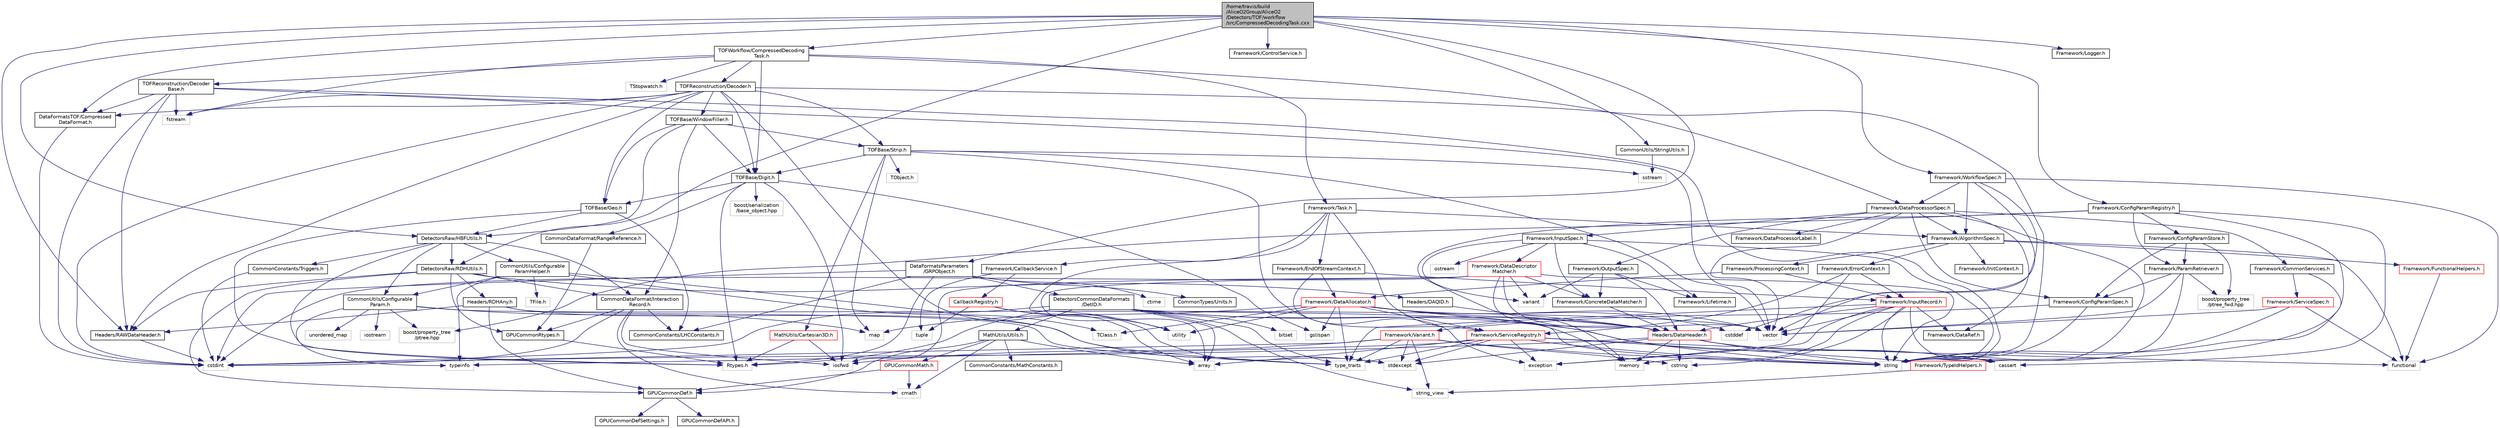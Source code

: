 digraph "/home/travis/build/AliceO2Group/AliceO2/Detectors/TOF/workflow/src/CompressedDecodingTask.cxx"
{
 // INTERACTIVE_SVG=YES
  bgcolor="transparent";
  edge [fontname="Helvetica",fontsize="10",labelfontname="Helvetica",labelfontsize="10"];
  node [fontname="Helvetica",fontsize="10",shape=record];
  Node0 [label="/home/travis/build\l/AliceO2Group/AliceO2\l/Detectors/TOF/workflow\l/src/CompressedDecodingTask.cxx",height=0.2,width=0.4,color="black", fillcolor="grey75", style="filled", fontcolor="black"];
  Node0 -> Node1 [color="midnightblue",fontsize="10",style="solid",fontname="Helvetica"];
  Node1 [label="TOFWorkflow/CompressedDecoding\lTask.h",height=0.2,width=0.4,color="black",URL="$db/d4c/CompressedDecodingTask_8h.html",tooltip="TOF compressed data decoding task. "];
  Node1 -> Node2 [color="midnightblue",fontsize="10",style="solid",fontname="Helvetica"];
  Node2 [label="Framework/Task.h",height=0.2,width=0.4,color="black",URL="$df/d4f/Task_8h.html"];
  Node2 -> Node3 [color="midnightblue",fontsize="10",style="solid",fontname="Helvetica"];
  Node3 [label="Framework/AlgorithmSpec.h",height=0.2,width=0.4,color="black",URL="$d0/d14/AlgorithmSpec_8h.html"];
  Node3 -> Node4 [color="midnightblue",fontsize="10",style="solid",fontname="Helvetica"];
  Node4 [label="Framework/ProcessingContext.h",height=0.2,width=0.4,color="black",URL="$de/d6a/ProcessingContext_8h.html"];
  Node4 -> Node5 [color="midnightblue",fontsize="10",style="solid",fontname="Helvetica"];
  Node5 [label="Framework/InputRecord.h",height=0.2,width=0.4,color="red",URL="$d6/d5c/InputRecord_8h.html"];
  Node5 -> Node6 [color="midnightblue",fontsize="10",style="solid",fontname="Helvetica"];
  Node6 [label="Framework/DataRef.h",height=0.2,width=0.4,color="black",URL="$d5/dfb/DataRef_8h.html"];
  Node5 -> Node45 [color="midnightblue",fontsize="10",style="solid",fontname="Helvetica"];
  Node45 [label="Headers/DataHeader.h",height=0.2,width=0.4,color="red",URL="$dc/dcd/DataHeader_8h.html"];
  Node45 -> Node46 [color="midnightblue",fontsize="10",style="solid",fontname="Helvetica"];
  Node46 [label="cstdint",height=0.2,width=0.4,color="grey75"];
  Node45 -> Node17 [color="midnightblue",fontsize="10",style="solid",fontname="Helvetica"];
  Node17 [label="memory",height=0.2,width=0.4,color="grey75"];
  Node45 -> Node47 [color="midnightblue",fontsize="10",style="solid",fontname="Helvetica"];
  Node47 [label="cassert",height=0.2,width=0.4,color="grey75"];
  Node45 -> Node48 [color="midnightblue",fontsize="10",style="solid",fontname="Helvetica"];
  Node48 [label="cstring",height=0.2,width=0.4,color="grey75"];
  Node45 -> Node50 [color="midnightblue",fontsize="10",style="solid",fontname="Helvetica"];
  Node50 [label="stdexcept",height=0.2,width=0.4,color="grey75"];
  Node45 -> Node51 [color="midnightblue",fontsize="10",style="solid",fontname="Helvetica"];
  Node51 [label="string",height=0.2,width=0.4,color="grey75"];
  Node5 -> Node51 [color="midnightblue",fontsize="10",style="solid",fontname="Helvetica"];
  Node5 -> Node24 [color="midnightblue",fontsize="10",style="solid",fontname="Helvetica"];
  Node24 [label="vector",height=0.2,width=0.4,color="grey75"];
  Node5 -> Node48 [color="midnightblue",fontsize="10",style="solid",fontname="Helvetica"];
  Node5 -> Node47 [color="midnightblue",fontsize="10",style="solid",fontname="Helvetica"];
  Node5 -> Node88 [color="midnightblue",fontsize="10",style="solid",fontname="Helvetica"];
  Node88 [label="exception",height=0.2,width=0.4,color="grey75"];
  Node5 -> Node17 [color="midnightblue",fontsize="10",style="solid",fontname="Helvetica"];
  Node5 -> Node23 [color="midnightblue",fontsize="10",style="solid",fontname="Helvetica"];
  Node23 [label="type_traits",height=0.2,width=0.4,color="grey75"];
  Node4 -> Node89 [color="midnightblue",fontsize="10",style="solid",fontname="Helvetica"];
  Node89 [label="Framework/DataAllocator.h",height=0.2,width=0.4,color="red",URL="$d1/d28/DataAllocator_8h.html"];
  Node89 -> Node102 [color="midnightblue",fontsize="10",style="solid",fontname="Helvetica"];
  Node102 [label="Framework/ServiceRegistry.h",height=0.2,width=0.4,color="red",URL="$d8/d17/ServiceRegistry_8h.html"];
  Node102 -> Node104 [color="midnightblue",fontsize="10",style="solid",fontname="Helvetica"];
  Node104 [label="Framework/TypeIdHelpers.h",height=0.2,width=0.4,color="red",URL="$d2/d9a/TypeIdHelpers_8h.html"];
  Node104 -> Node105 [color="midnightblue",fontsize="10",style="solid",fontname="Helvetica"];
  Node105 [label="string_view",height=0.2,width=0.4,color="grey75"];
  Node102 -> Node31 [color="midnightblue",fontsize="10",style="solid",fontname="Helvetica"];
  Node31 [label="array",height=0.2,width=0.4,color="grey75"];
  Node102 -> Node88 [color="midnightblue",fontsize="10",style="solid",fontname="Helvetica"];
  Node102 -> Node83 [color="midnightblue",fontsize="10",style="solid",fontname="Helvetica"];
  Node83 [label="functional",height=0.2,width=0.4,color="grey75"];
  Node102 -> Node51 [color="midnightblue",fontsize="10",style="solid",fontname="Helvetica"];
  Node102 -> Node23 [color="midnightblue",fontsize="10",style="solid",fontname="Helvetica"];
  Node102 -> Node107 [color="midnightblue",fontsize="10",style="solid",fontname="Helvetica"];
  Node107 [label="typeinfo",height=0.2,width=0.4,color="grey75"];
  Node102 -> Node50 [color="midnightblue",fontsize="10",style="solid",fontname="Helvetica"];
  Node89 -> Node45 [color="midnightblue",fontsize="10",style="solid",fontname="Helvetica"];
  Node89 -> Node20 [color="midnightblue",fontsize="10",style="solid",fontname="Helvetica"];
  Node20 [label="TClass.h",height=0.2,width=0.4,color="grey75"];
  Node89 -> Node16 [color="midnightblue",fontsize="10",style="solid",fontname="Helvetica"];
  Node16 [label="gsl/span",height=0.2,width=0.4,color="grey75"];
  Node89 -> Node24 [color="midnightblue",fontsize="10",style="solid",fontname="Helvetica"];
  Node89 -> Node33 [color="midnightblue",fontsize="10",style="solid",fontname="Helvetica"];
  Node33 [label="map",height=0.2,width=0.4,color="grey75"];
  Node89 -> Node51 [color="midnightblue",fontsize="10",style="solid",fontname="Helvetica"];
  Node89 -> Node30 [color="midnightblue",fontsize="10",style="solid",fontname="Helvetica"];
  Node30 [label="utility",height=0.2,width=0.4,color="grey75"];
  Node89 -> Node23 [color="midnightblue",fontsize="10",style="solid",fontname="Helvetica"];
  Node89 -> Node84 [color="midnightblue",fontsize="10",style="solid",fontname="Helvetica"];
  Node84 [label="cstddef",height=0.2,width=0.4,color="grey75"];
  Node3 -> Node108 [color="midnightblue",fontsize="10",style="solid",fontname="Helvetica"];
  Node108 [label="Framework/ErrorContext.h",height=0.2,width=0.4,color="black",URL="$d7/dad/ErrorContext_8h.html"];
  Node108 -> Node5 [color="midnightblue",fontsize="10",style="solid",fontname="Helvetica"];
  Node108 -> Node102 [color="midnightblue",fontsize="10",style="solid",fontname="Helvetica"];
  Node108 -> Node88 [color="midnightblue",fontsize="10",style="solid",fontname="Helvetica"];
  Node3 -> Node109 [color="midnightblue",fontsize="10",style="solid",fontname="Helvetica"];
  Node109 [label="Framework/InitContext.h",height=0.2,width=0.4,color="black",URL="$d4/d2b/InitContext_8h.html"];
  Node3 -> Node110 [color="midnightblue",fontsize="10",style="solid",fontname="Helvetica"];
  Node110 [label="Framework/FunctionalHelpers.h",height=0.2,width=0.4,color="red",URL="$de/d9b/FunctionalHelpers_8h.html"];
  Node110 -> Node83 [color="midnightblue",fontsize="10",style="solid",fontname="Helvetica"];
  Node3 -> Node83 [color="midnightblue",fontsize="10",style="solid",fontname="Helvetica"];
  Node2 -> Node112 [color="midnightblue",fontsize="10",style="solid",fontname="Helvetica"];
  Node112 [label="Framework/CallbackService.h",height=0.2,width=0.4,color="black",URL="$d9/d7f/CallbackService_8h.html"];
  Node112 -> Node113 [color="midnightblue",fontsize="10",style="solid",fontname="Helvetica"];
  Node113 [label="CallbackRegistry.h",height=0.2,width=0.4,color="red",URL="$d7/d3e/CallbackRegistry_8h.html",tooltip="A generic registry for callbacks. "];
  Node113 -> Node114 [color="midnightblue",fontsize="10",style="solid",fontname="Helvetica"];
  Node114 [label="tuple",height=0.2,width=0.4,color="grey75"];
  Node113 -> Node50 [color="midnightblue",fontsize="10",style="solid",fontname="Helvetica"];
  Node113 -> Node30 [color="midnightblue",fontsize="10",style="solid",fontname="Helvetica"];
  Node112 -> Node114 [color="midnightblue",fontsize="10",style="solid",fontname="Helvetica"];
  Node2 -> Node115 [color="midnightblue",fontsize="10",style="solid",fontname="Helvetica"];
  Node115 [label="Framework/EndOfStreamContext.h",height=0.2,width=0.4,color="black",URL="$d0/d77/EndOfStreamContext_8h.html"];
  Node115 -> Node5 [color="midnightblue",fontsize="10",style="solid",fontname="Helvetica"];
  Node115 -> Node102 [color="midnightblue",fontsize="10",style="solid",fontname="Helvetica"];
  Node115 -> Node89 [color="midnightblue",fontsize="10",style="solid",fontname="Helvetica"];
  Node2 -> Node30 [color="midnightblue",fontsize="10",style="solid",fontname="Helvetica"];
  Node2 -> Node17 [color="midnightblue",fontsize="10",style="solid",fontname="Helvetica"];
  Node1 -> Node116 [color="midnightblue",fontsize="10",style="solid",fontname="Helvetica"];
  Node116 [label="Framework/DataProcessorSpec.h",height=0.2,width=0.4,color="black",URL="$d0/df4/DataProcessorSpec_8h.html"];
  Node116 -> Node3 [color="midnightblue",fontsize="10",style="solid",fontname="Helvetica"];
  Node116 -> Node117 [color="midnightblue",fontsize="10",style="solid",fontname="Helvetica"];
  Node117 [label="Framework/ConfigParamSpec.h",height=0.2,width=0.4,color="black",URL="$d0/d1c/ConfigParamSpec_8h.html"];
  Node117 -> Node118 [color="midnightblue",fontsize="10",style="solid",fontname="Helvetica"];
  Node118 [label="Framework/Variant.h",height=0.2,width=0.4,color="red",URL="$de/d56/Variant_8h.html"];
  Node118 -> Node23 [color="midnightblue",fontsize="10",style="solid",fontname="Helvetica"];
  Node118 -> Node48 [color="midnightblue",fontsize="10",style="solid",fontname="Helvetica"];
  Node118 -> Node46 [color="midnightblue",fontsize="10",style="solid",fontname="Helvetica"];
  Node118 -> Node50 [color="midnightblue",fontsize="10",style="solid",fontname="Helvetica"];
  Node118 -> Node73 [color="midnightblue",fontsize="10",style="solid",fontname="Helvetica"];
  Node73 [label="iosfwd",height=0.2,width=0.4,color="grey75"];
  Node118 -> Node105 [color="midnightblue",fontsize="10",style="solid",fontname="Helvetica"];
  Node118 -> Node51 [color="midnightblue",fontsize="10",style="solid",fontname="Helvetica"];
  Node117 -> Node51 [color="midnightblue",fontsize="10",style="solid",fontname="Helvetica"];
  Node116 -> Node121 [color="midnightblue",fontsize="10",style="solid",fontname="Helvetica"];
  Node121 [label="Framework/DataProcessorLabel.h",height=0.2,width=0.4,color="black",URL="$d1/df2/DataProcessorLabel_8h.html"];
  Node116 -> Node6 [color="midnightblue",fontsize="10",style="solid",fontname="Helvetica"];
  Node116 -> Node57 [color="midnightblue",fontsize="10",style="solid",fontname="Helvetica"];
  Node57 [label="Framework/InputSpec.h",height=0.2,width=0.4,color="black",URL="$d5/d3f/InputSpec_8h.html"];
  Node57 -> Node54 [color="midnightblue",fontsize="10",style="solid",fontname="Helvetica"];
  Node54 [label="Framework/Lifetime.h",height=0.2,width=0.4,color="black",URL="$dc/dca/Lifetime_8h.html"];
  Node57 -> Node55 [color="midnightblue",fontsize="10",style="solid",fontname="Helvetica"];
  Node55 [label="Framework/ConcreteDataMatcher.h",height=0.2,width=0.4,color="black",URL="$d0/d1b/ConcreteDataMatcher_8h.html"];
  Node55 -> Node45 [color="midnightblue",fontsize="10",style="solid",fontname="Helvetica"];
  Node57 -> Node58 [color="midnightblue",fontsize="10",style="solid",fontname="Helvetica"];
  Node58 [label="Framework/DataDescriptor\lMatcher.h",height=0.2,width=0.4,color="red",URL="$d3/da3/DataDescriptorMatcher_8h.html"];
  Node58 -> Node55 [color="midnightblue",fontsize="10",style="solid",fontname="Helvetica"];
  Node58 -> Node45 [color="midnightblue",fontsize="10",style="solid",fontname="Helvetica"];
  Node58 -> Node31 [color="midnightblue",fontsize="10",style="solid",fontname="Helvetica"];
  Node58 -> Node46 [color="midnightblue",fontsize="10",style="solid",fontname="Helvetica"];
  Node58 -> Node73 [color="midnightblue",fontsize="10",style="solid",fontname="Helvetica"];
  Node58 -> Node51 [color="midnightblue",fontsize="10",style="solid",fontname="Helvetica"];
  Node58 -> Node56 [color="midnightblue",fontsize="10",style="solid",fontname="Helvetica"];
  Node56 [label="variant",height=0.2,width=0.4,color="grey75"];
  Node58 -> Node24 [color="midnightblue",fontsize="10",style="solid",fontname="Helvetica"];
  Node57 -> Node51 [color="midnightblue",fontsize="10",style="solid",fontname="Helvetica"];
  Node57 -> Node75 [color="midnightblue",fontsize="10",style="solid",fontname="Helvetica"];
  Node75 [label="ostream",height=0.2,width=0.4,color="grey75"];
  Node57 -> Node56 [color="midnightblue",fontsize="10",style="solid",fontname="Helvetica"];
  Node116 -> Node44 [color="midnightblue",fontsize="10",style="solid",fontname="Helvetica"];
  Node44 [label="Framework/OutputSpec.h",height=0.2,width=0.4,color="black",URL="$db/d2d/OutputSpec_8h.html"];
  Node44 -> Node45 [color="midnightblue",fontsize="10",style="solid",fontname="Helvetica"];
  Node44 -> Node54 [color="midnightblue",fontsize="10",style="solid",fontname="Helvetica"];
  Node44 -> Node55 [color="midnightblue",fontsize="10",style="solid",fontname="Helvetica"];
  Node44 -> Node56 [color="midnightblue",fontsize="10",style="solid",fontname="Helvetica"];
  Node116 -> Node122 [color="midnightblue",fontsize="10",style="solid",fontname="Helvetica"];
  Node122 [label="Framework/CommonServices.h",height=0.2,width=0.4,color="black",URL="$d8/d02/CommonServices_8h.html"];
  Node122 -> Node123 [color="midnightblue",fontsize="10",style="solid",fontname="Helvetica"];
  Node123 [label="Framework/ServiceSpec.h",height=0.2,width=0.4,color="red",URL="$d4/d61/ServiceSpec_8h.html"];
  Node123 -> Node83 [color="midnightblue",fontsize="10",style="solid",fontname="Helvetica"];
  Node123 -> Node51 [color="midnightblue",fontsize="10",style="solid",fontname="Helvetica"];
  Node123 -> Node24 [color="midnightblue",fontsize="10",style="solid",fontname="Helvetica"];
  Node122 -> Node104 [color="midnightblue",fontsize="10",style="solid",fontname="Helvetica"];
  Node116 -> Node51 [color="midnightblue",fontsize="10",style="solid",fontname="Helvetica"];
  Node116 -> Node24 [color="midnightblue",fontsize="10",style="solid",fontname="Helvetica"];
  Node1 -> Node125 [color="midnightblue",fontsize="10",style="solid",fontname="Helvetica"];
  Node125 [label="fstream",height=0.2,width=0.4,color="grey75"];
  Node1 -> Node126 [color="midnightblue",fontsize="10",style="solid",fontname="Helvetica"];
  Node126 [label="TOFReconstruction/Decoder\lBase.h",height=0.2,width=0.4,color="black",URL="$d9/d06/DecoderBase_8h.html"];
  Node126 -> Node125 [color="midnightblue",fontsize="10",style="solid",fontname="Helvetica"];
  Node126 -> Node51 [color="midnightblue",fontsize="10",style="solid",fontname="Helvetica"];
  Node126 -> Node46 [color="midnightblue",fontsize="10",style="solid",fontname="Helvetica"];
  Node126 -> Node24 [color="midnightblue",fontsize="10",style="solid",fontname="Helvetica"];
  Node126 -> Node127 [color="midnightblue",fontsize="10",style="solid",fontname="Helvetica"];
  Node127 [label="Headers/RAWDataHeader.h",height=0.2,width=0.4,color="black",URL="$d4/d78/DataFormats_2Headers_2include_2Headers_2RAWDataHeader_8h.html"];
  Node127 -> Node46 [color="midnightblue",fontsize="10",style="solid",fontname="Helvetica"];
  Node126 -> Node128 [color="midnightblue",fontsize="10",style="solid",fontname="Helvetica"];
  Node128 [label="DataFormatsTOF/Compressed\lDataFormat.h",height=0.2,width=0.4,color="black",URL="$da/d2e/CompressedDataFormat_8h.html"];
  Node128 -> Node46 [color="midnightblue",fontsize="10",style="solid",fontname="Helvetica"];
  Node1 -> Node129 [color="midnightblue",fontsize="10",style="solid",fontname="Helvetica"];
  Node129 [label="TOFReconstruction/Decoder.h",height=0.2,width=0.4,color="black",URL="$d4/d36/Detectors_2TOF_2reconstruction_2include_2TOFReconstruction_2Decoder_8h.html"];
  Node129 -> Node125 [color="midnightblue",fontsize="10",style="solid",fontname="Helvetica"];
  Node129 -> Node51 [color="midnightblue",fontsize="10",style="solid",fontname="Helvetica"];
  Node129 -> Node46 [color="midnightblue",fontsize="10",style="solid",fontname="Helvetica"];
  Node129 -> Node128 [color="midnightblue",fontsize="10",style="solid",fontname="Helvetica"];
  Node129 -> Node130 [color="midnightblue",fontsize="10",style="solid",fontname="Helvetica"];
  Node130 [label="TOFBase/Geo.h",height=0.2,width=0.4,color="black",URL="$d4/d54/Geo_8h.html"];
  Node130 -> Node131 [color="midnightblue",fontsize="10",style="solid",fontname="Helvetica"];
  Node131 [label="Rtypes.h",height=0.2,width=0.4,color="grey75"];
  Node130 -> Node132 [color="midnightblue",fontsize="10",style="solid",fontname="Helvetica"];
  Node132 [label="CommonConstants/LHCConstants.h",height=0.2,width=0.4,color="black",URL="$d4/dc6/LHCConstants_8h.html",tooltip="Header to collect LHC related constants. "];
  Node130 -> Node133 [color="midnightblue",fontsize="10",style="solid",fontname="Helvetica"];
  Node133 [label="DetectorsRaw/HBFUtils.h",height=0.2,width=0.4,color="black",URL="$d1/dec/HBFUtils_8h.html"];
  Node133 -> Node131 [color="midnightblue",fontsize="10",style="solid",fontname="Helvetica"];
  Node133 -> Node134 [color="midnightblue",fontsize="10",style="solid",fontname="Helvetica"];
  Node134 [label="DetectorsRaw/RDHUtils.h",height=0.2,width=0.4,color="black",URL="$d6/dec/Raw_2include_2DetectorsRaw_2RDHUtils_8h.html"];
  Node134 -> Node135 [color="midnightblue",fontsize="10",style="solid",fontname="Helvetica"];
  Node135 [label="GPUCommonDef.h",height=0.2,width=0.4,color="black",URL="$df/d21/GPUCommonDef_8h.html"];
  Node135 -> Node136 [color="midnightblue",fontsize="10",style="solid",fontname="Helvetica"];
  Node136 [label="GPUCommonDefSettings.h",height=0.2,width=0.4,color="black",URL="$d5/d93/GPUCommonDefSettings_8h.html"];
  Node135 -> Node137 [color="midnightblue",fontsize="10",style="solid",fontname="Helvetica"];
  Node137 [label="GPUCommonDefAPI.h",height=0.2,width=0.4,color="black",URL="$da/d5a/GPUCommonDefAPI_8h.html"];
  Node134 -> Node138 [color="midnightblue",fontsize="10",style="solid",fontname="Helvetica"];
  Node138 [label="GPUCommonRtypes.h",height=0.2,width=0.4,color="black",URL="$d2/d45/GPUCommonRtypes_8h.html"];
  Node138 -> Node131 [color="midnightblue",fontsize="10",style="solid",fontname="Helvetica"];
  Node134 -> Node127 [color="midnightblue",fontsize="10",style="solid",fontname="Helvetica"];
  Node134 -> Node139 [color="midnightblue",fontsize="10",style="solid",fontname="Helvetica"];
  Node139 [label="Headers/RDHAny.h",height=0.2,width=0.4,color="black",URL="$d6/d89/RDHAny_8h.html"];
  Node139 -> Node135 [color="midnightblue",fontsize="10",style="solid",fontname="Helvetica"];
  Node139 -> Node127 [color="midnightblue",fontsize="10",style="solid",fontname="Helvetica"];
  Node139 -> Node23 [color="midnightblue",fontsize="10",style="solid",fontname="Helvetica"];
  Node139 -> Node50 [color="midnightblue",fontsize="10",style="solid",fontname="Helvetica"];
  Node134 -> Node140 [color="midnightblue",fontsize="10",style="solid",fontname="Helvetica"];
  Node140 [label="CommonDataFormat/Interaction\lRecord.h",height=0.2,width=0.4,color="black",URL="$d9/d80/InteractionRecord_8h.html"];
  Node140 -> Node138 [color="midnightblue",fontsize="10",style="solid",fontname="Helvetica"];
  Node140 -> Node73 [color="midnightblue",fontsize="10",style="solid",fontname="Helvetica"];
  Node140 -> Node141 [color="midnightblue",fontsize="10",style="solid",fontname="Helvetica"];
  Node141 [label="cmath",height=0.2,width=0.4,color="grey75"];
  Node140 -> Node46 [color="midnightblue",fontsize="10",style="solid",fontname="Helvetica"];
  Node140 -> Node132 [color="midnightblue",fontsize="10",style="solid",fontname="Helvetica"];
  Node134 -> Node142 [color="midnightblue",fontsize="10",style="solid",fontname="Helvetica"];
  Node142 [label="Headers/DAQID.h",height=0.2,width=0.4,color="black",URL="$d7/d34/DAQID_8h.html"];
  Node142 -> Node45 [color="midnightblue",fontsize="10",style="solid",fontname="Helvetica"];
  Node133 -> Node143 [color="midnightblue",fontsize="10",style="solid",fontname="Helvetica"];
  Node143 [label="CommonUtils/Configurable\lParam.h",height=0.2,width=0.4,color="black",URL="$db/d2c/ConfigurableParam_8h.html"];
  Node143 -> Node24 [color="midnightblue",fontsize="10",style="solid",fontname="Helvetica"];
  Node143 -> Node33 [color="midnightblue",fontsize="10",style="solid",fontname="Helvetica"];
  Node143 -> Node68 [color="midnightblue",fontsize="10",style="solid",fontname="Helvetica"];
  Node68 [label="unordered_map",height=0.2,width=0.4,color="grey75"];
  Node143 -> Node144 [color="midnightblue",fontsize="10",style="solid",fontname="Helvetica"];
  Node144 [label="boost/property_tree\l/ptree.hpp",height=0.2,width=0.4,color="grey75"];
  Node143 -> Node107 [color="midnightblue",fontsize="10",style="solid",fontname="Helvetica"];
  Node143 -> Node145 [color="midnightblue",fontsize="10",style="solid",fontname="Helvetica"];
  Node145 [label="iostream",height=0.2,width=0.4,color="grey75"];
  Node133 -> Node146 [color="midnightblue",fontsize="10",style="solid",fontname="Helvetica"];
  Node146 [label="CommonUtils/Configurable\lParamHelper.h",height=0.2,width=0.4,color="black",URL="$da/d6b/ConfigurableParamHelper_8h.html"];
  Node146 -> Node143 [color="midnightblue",fontsize="10",style="solid",fontname="Helvetica"];
  Node146 -> Node20 [color="midnightblue",fontsize="10",style="solid",fontname="Helvetica"];
  Node146 -> Node23 [color="midnightblue",fontsize="10",style="solid",fontname="Helvetica"];
  Node146 -> Node107 [color="midnightblue",fontsize="10",style="solid",fontname="Helvetica"];
  Node146 -> Node147 [color="midnightblue",fontsize="10",style="solid",fontname="Helvetica"];
  Node147 [label="TFile.h",height=0.2,width=0.4,color="grey75"];
  Node133 -> Node140 [color="midnightblue",fontsize="10",style="solid",fontname="Helvetica"];
  Node133 -> Node148 [color="midnightblue",fontsize="10",style="solid",fontname="Helvetica"];
  Node148 [label="CommonConstants/Triggers.h",height=0.2,width=0.4,color="black",URL="$de/da4/Triggers_8h.html",tooltip="Definition of the 32 Central Trigger System (CTS) Trigger Types defined in https://twiki.cern.ch/twiki/pub/ALICE/NoteForFEDevelopers/CTS_CRU_FE_interface.pdf. "];
  Node148 -> Node46 [color="midnightblue",fontsize="10",style="solid",fontname="Helvetica"];
  Node129 -> Node149 [color="midnightblue",fontsize="10",style="solid",fontname="Helvetica"];
  Node149 [label="TOFBase/Digit.h",height=0.2,width=0.4,color="black",URL="$d1/d90/Detectors_2TOF_2base_2include_2TOFBase_2Digit_8h.html"];
  Node149 -> Node73 [color="midnightblue",fontsize="10",style="solid",fontname="Helvetica"];
  Node149 -> Node131 [color="midnightblue",fontsize="10",style="solid",fontname="Helvetica"];
  Node149 -> Node130 [color="midnightblue",fontsize="10",style="solid",fontname="Helvetica"];
  Node149 -> Node150 [color="midnightblue",fontsize="10",style="solid",fontname="Helvetica"];
  Node150 [label="CommonDataFormat/RangeReference.h",height=0.2,width=0.4,color="black",URL="$de/d64/RangeReference_8h.html",tooltip="Class to refer to the 1st entry and N elements of some group in the continuous container. "];
  Node150 -> Node138 [color="midnightblue",fontsize="10",style="solid",fontname="Helvetica"];
  Node149 -> Node16 [color="midnightblue",fontsize="10",style="solid",fontname="Helvetica"];
  Node149 -> Node151 [color="midnightblue",fontsize="10",style="solid",fontname="Helvetica"];
  Node151 [label="boost/serialization\l/base_object.hpp",height=0.2,width=0.4,color="grey75"];
  Node129 -> Node152 [color="midnightblue",fontsize="10",style="solid",fontname="Helvetica"];
  Node152 [label="TOFBase/Strip.h",height=0.2,width=0.4,color="black",URL="$dd/d77/Strip_8h.html"];
  Node152 -> Node149 [color="midnightblue",fontsize="10",style="solid",fontname="Helvetica"];
  Node152 -> Node153 [color="midnightblue",fontsize="10",style="solid",fontname="Helvetica"];
  Node153 [label="TObject.h",height=0.2,width=0.4,color="grey75"];
  Node152 -> Node88 [color="midnightblue",fontsize="10",style="solid",fontname="Helvetica"];
  Node152 -> Node33 [color="midnightblue",fontsize="10",style="solid",fontname="Helvetica"];
  Node152 -> Node79 [color="midnightblue",fontsize="10",style="solid",fontname="Helvetica"];
  Node79 [label="sstream",height=0.2,width=0.4,color="grey75"];
  Node152 -> Node24 [color="midnightblue",fontsize="10",style="solid",fontname="Helvetica"];
  Node152 -> Node154 [color="midnightblue",fontsize="10",style="solid",fontname="Helvetica"];
  Node154 [label="MathUtils/Cartesian3D.h",height=0.2,width=0.4,color="red",URL="$dd/d76/Cartesian3D_8h.html"];
  Node154 -> Node131 [color="midnightblue",fontsize="10",style="solid",fontname="Helvetica"];
  Node154 -> Node73 [color="midnightblue",fontsize="10",style="solid",fontname="Helvetica"];
  Node129 -> Node164 [color="midnightblue",fontsize="10",style="solid",fontname="Helvetica"];
  Node164 [label="TOFBase/WindowFiller.h",height=0.2,width=0.4,color="black",URL="$d0/de5/WindowFiller_8h.html"];
  Node164 -> Node130 [color="midnightblue",fontsize="10",style="solid",fontname="Helvetica"];
  Node164 -> Node149 [color="midnightblue",fontsize="10",style="solid",fontname="Helvetica"];
  Node164 -> Node152 [color="midnightblue",fontsize="10",style="solid",fontname="Helvetica"];
  Node164 -> Node133 [color="midnightblue",fontsize="10",style="solid",fontname="Helvetica"];
  Node164 -> Node140 [color="midnightblue",fontsize="10",style="solid",fontname="Helvetica"];
  Node129 -> Node31 [color="midnightblue",fontsize="10",style="solid",fontname="Helvetica"];
  Node129 -> Node127 [color="midnightblue",fontsize="10",style="solid",fontname="Helvetica"];
  Node1 -> Node149 [color="midnightblue",fontsize="10",style="solid",fontname="Helvetica"];
  Node1 -> Node165 [color="midnightblue",fontsize="10",style="solid",fontname="Helvetica"];
  Node165 [label="TStopwatch.h",height=0.2,width=0.4,color="grey75"];
  Node0 -> Node166 [color="midnightblue",fontsize="10",style="solid",fontname="Helvetica"];
  Node166 [label="Framework/ControlService.h",height=0.2,width=0.4,color="black",URL="$d2/d43/ControlService_8h.html"];
  Node0 -> Node167 [color="midnightblue",fontsize="10",style="solid",fontname="Helvetica"];
  Node167 [label="Framework/ConfigParamRegistry.h",height=0.2,width=0.4,color="black",URL="$de/dc6/ConfigParamRegistry_8h.html"];
  Node167 -> Node168 [color="midnightblue",fontsize="10",style="solid",fontname="Helvetica"];
  Node168 [label="Framework/ParamRetriever.h",height=0.2,width=0.4,color="black",URL="$df/d72/ParamRetriever_8h.html"];
  Node168 -> Node117 [color="midnightblue",fontsize="10",style="solid",fontname="Helvetica"];
  Node168 -> Node169 [color="midnightblue",fontsize="10",style="solid",fontname="Helvetica"];
  Node169 [label="boost/property_tree\l/ptree_fwd.hpp",height=0.2,width=0.4,color="grey75"];
  Node168 -> Node51 [color="midnightblue",fontsize="10",style="solid",fontname="Helvetica"];
  Node168 -> Node24 [color="midnightblue",fontsize="10",style="solid",fontname="Helvetica"];
  Node167 -> Node170 [color="midnightblue",fontsize="10",style="solid",fontname="Helvetica"];
  Node170 [label="Framework/ConfigParamStore.h",height=0.2,width=0.4,color="black",URL="$dd/daf/ConfigParamStore_8h.html"];
  Node170 -> Node168 [color="midnightblue",fontsize="10",style="solid",fontname="Helvetica"];
  Node170 -> Node117 [color="midnightblue",fontsize="10",style="solid",fontname="Helvetica"];
  Node170 -> Node169 [color="midnightblue",fontsize="10",style="solid",fontname="Helvetica"];
  Node167 -> Node144 [color="midnightblue",fontsize="10",style="solid",fontname="Helvetica"];
  Node167 -> Node17 [color="midnightblue",fontsize="10",style="solid",fontname="Helvetica"];
  Node167 -> Node51 [color="midnightblue",fontsize="10",style="solid",fontname="Helvetica"];
  Node167 -> Node47 [color="midnightblue",fontsize="10",style="solid",fontname="Helvetica"];
  Node0 -> Node171 [color="midnightblue",fontsize="10",style="solid",fontname="Helvetica"];
  Node171 [label="CommonUtils/StringUtils.h",height=0.2,width=0.4,color="black",URL="$d4/d8f/StringUtils_8h.html"];
  Node171 -> Node79 [color="midnightblue",fontsize="10",style="solid",fontname="Helvetica"];
  Node0 -> Node127 [color="midnightblue",fontsize="10",style="solid",fontname="Helvetica"];
  Node0 -> Node128 [color="midnightblue",fontsize="10",style="solid",fontname="Helvetica"];
  Node0 -> Node133 [color="midnightblue",fontsize="10",style="solid",fontname="Helvetica"];
  Node0 -> Node172 [color="midnightblue",fontsize="10",style="solid",fontname="Helvetica"];
  Node172 [label="DataFormatsParameters\l/GRPObject.h",height=0.2,width=0.4,color="black",URL="$de/d28/GRPObject_8h.html",tooltip="Header of the General Run Parameters object. "];
  Node172 -> Node131 [color="midnightblue",fontsize="10",style="solid",fontname="Helvetica"];
  Node172 -> Node46 [color="midnightblue",fontsize="10",style="solid",fontname="Helvetica"];
  Node172 -> Node173 [color="midnightblue",fontsize="10",style="solid",fontname="Helvetica"];
  Node173 [label="ctime",height=0.2,width=0.4,color="grey75"];
  Node172 -> Node132 [color="midnightblue",fontsize="10",style="solid",fontname="Helvetica"];
  Node172 -> Node174 [color="midnightblue",fontsize="10",style="solid",fontname="Helvetica"];
  Node174 [label="CommonTypes/Units.h",height=0.2,width=0.4,color="black",URL="$da/d58/Units_8h.html",tooltip="Header to collect definitions for different units. "];
  Node172 -> Node175 [color="midnightblue",fontsize="10",style="solid",fontname="Helvetica"];
  Node175 [label="DetectorsCommonDataFormats\l/DetID.h",height=0.2,width=0.4,color="black",URL="$d6/d31/DetID_8h.html"];
  Node175 -> Node131 [color="midnightblue",fontsize="10",style="solid",fontname="Helvetica"];
  Node175 -> Node31 [color="midnightblue",fontsize="10",style="solid",fontname="Helvetica"];
  Node175 -> Node176 [color="midnightblue",fontsize="10",style="solid",fontname="Helvetica"];
  Node176 [label="bitset",height=0.2,width=0.4,color="grey75"];
  Node175 -> Node47 [color="midnightblue",fontsize="10",style="solid",fontname="Helvetica"];
  Node175 -> Node46 [color="midnightblue",fontsize="10",style="solid",fontname="Helvetica"];
  Node175 -> Node105 [color="midnightblue",fontsize="10",style="solid",fontname="Helvetica"];
  Node175 -> Node51 [color="midnightblue",fontsize="10",style="solid",fontname="Helvetica"];
  Node175 -> Node23 [color="midnightblue",fontsize="10",style="solid",fontname="Helvetica"];
  Node175 -> Node177 [color="midnightblue",fontsize="10",style="solid",fontname="Helvetica"];
  Node177 [label="MathUtils/Utils.h",height=0.2,width=0.4,color="black",URL="$d9/d52/Common_2MathUtils_2include_2MathUtils_2Utils_8h.html"];
  Node177 -> Node31 [color="midnightblue",fontsize="10",style="solid",fontname="Helvetica"];
  Node177 -> Node141 [color="midnightblue",fontsize="10",style="solid",fontname="Helvetica"];
  Node177 -> Node135 [color="midnightblue",fontsize="10",style="solid",fontname="Helvetica"];
  Node177 -> Node178 [color="midnightblue",fontsize="10",style="solid",fontname="Helvetica"];
  Node178 [label="GPUCommonMath.h",height=0.2,width=0.4,color="red",URL="$d6/da2/GPUCommonMath_8h.html"];
  Node178 -> Node135 [color="midnightblue",fontsize="10",style="solid",fontname="Helvetica"];
  Node178 -> Node141 [color="midnightblue",fontsize="10",style="solid",fontname="Helvetica"];
  Node177 -> Node179 [color="midnightblue",fontsize="10",style="solid",fontname="Helvetica"];
  Node179 [label="CommonConstants/MathConstants.h",height=0.2,width=0.4,color="black",URL="$d6/d84/MathConstants_8h.html",tooltip="useful math constants "];
  Node175 -> Node45 [color="midnightblue",fontsize="10",style="solid",fontname="Helvetica"];
  Node0 -> Node180 [color="midnightblue",fontsize="10",style="solid",fontname="Helvetica"];
  Node180 [label="Framework/WorkflowSpec.h",height=0.2,width=0.4,color="black",URL="$df/da1/WorkflowSpec_8h.html"];
  Node180 -> Node116 [color="midnightblue",fontsize="10",style="solid",fontname="Helvetica"];
  Node180 -> Node3 [color="midnightblue",fontsize="10",style="solid",fontname="Helvetica"];
  Node180 -> Node24 [color="midnightblue",fontsize="10",style="solid",fontname="Helvetica"];
  Node180 -> Node83 [color="midnightblue",fontsize="10",style="solid",fontname="Helvetica"];
  Node180 -> Node84 [color="midnightblue",fontsize="10",style="solid",fontname="Helvetica"];
  Node0 -> Node181 [color="midnightblue",fontsize="10",style="solid",fontname="Helvetica"];
  Node181 [label="Framework/Logger.h",height=0.2,width=0.4,color="black",URL="$dd/da4/Logger_8h.html"];
  Node0 -> Node134 [color="midnightblue",fontsize="10",style="solid",fontname="Helvetica"];
}
